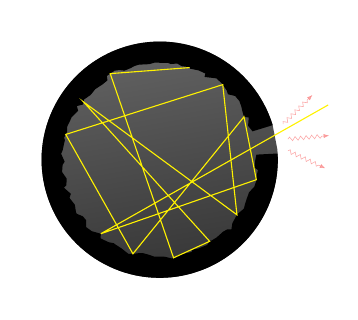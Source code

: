 % BLACK BODY
\begin{tikzpicture}[
   	scale=1.5,
	radiation/.style={
	-{Latex[length=2,width=1.5]},red!95!black!50,opacity=0.7,very thin,decorate,
	decoration={snake,amplitude=0.7,segment length=2,post length=2}
	},
	rotate=10]

	\shade[top color=black!60,bottom color=black!80,shading angle=10] % background
	(7:1) arc (7:355:1);

	\fill[thick,black,postaction=decorate, % rough inner surface
		decoration={markings,mark=between positions 0.55 and 1 step 0.03 with {
						\node[transform shape,inner sep=1pt]
						(hit\pgfkeysvalueof{/pgf/decoration/mark info/sequence number}) {};
					}}]
	(7:1) arc (7:353:1) --++ (-7:-0.18)
	decorate[decoration={random steps,segment length=2,amplitude=1pt}]
		{arc (-7:-353:0.82)} -- cycle;

	\draw[yellow] % connect light ray to random points
	(8:1.5) -- (hit6.center) -- (hit1.center) -- (hit15.center) -- (hit5.center) --
	(hit9.center) -- (hit14.center) -- (hit2.center) -- (hit10.center) -- (hit3.center) --
	(hit4.center) -- (hit11.center) -- (hit13.center);

	\foreach \ang in {-35,-5,35}{
			\draw[radiation] (1,0)++(\ang:0.1 and 0.2) --++ (\ang:0.35);
		}

\end{tikzpicture}